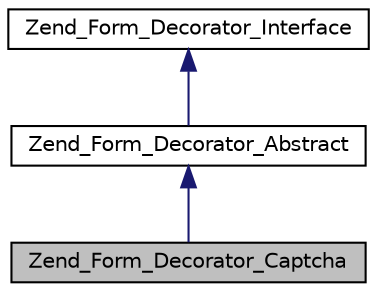 digraph G
{
  edge [fontname="Helvetica",fontsize="10",labelfontname="Helvetica",labelfontsize="10"];
  node [fontname="Helvetica",fontsize="10",shape=record];
  Node1 [label="Zend_Form_Decorator_Captcha",height=0.2,width=0.4,color="black", fillcolor="grey75", style="filled" fontcolor="black"];
  Node2 -> Node1 [dir="back",color="midnightblue",fontsize="10",style="solid",fontname="Helvetica"];
  Node2 [label="Zend_Form_Decorator_Abstract",height=0.2,width=0.4,color="black", fillcolor="white", style="filled",URL="$class_zend___form___decorator___abstract.html"];
  Node3 -> Node2 [dir="back",color="midnightblue",fontsize="10",style="solid",fontname="Helvetica"];
  Node3 [label="Zend_Form_Decorator_Interface",height=0.2,width=0.4,color="black", fillcolor="white", style="filled",URL="$interface_zend___form___decorator___interface.html"];
}
